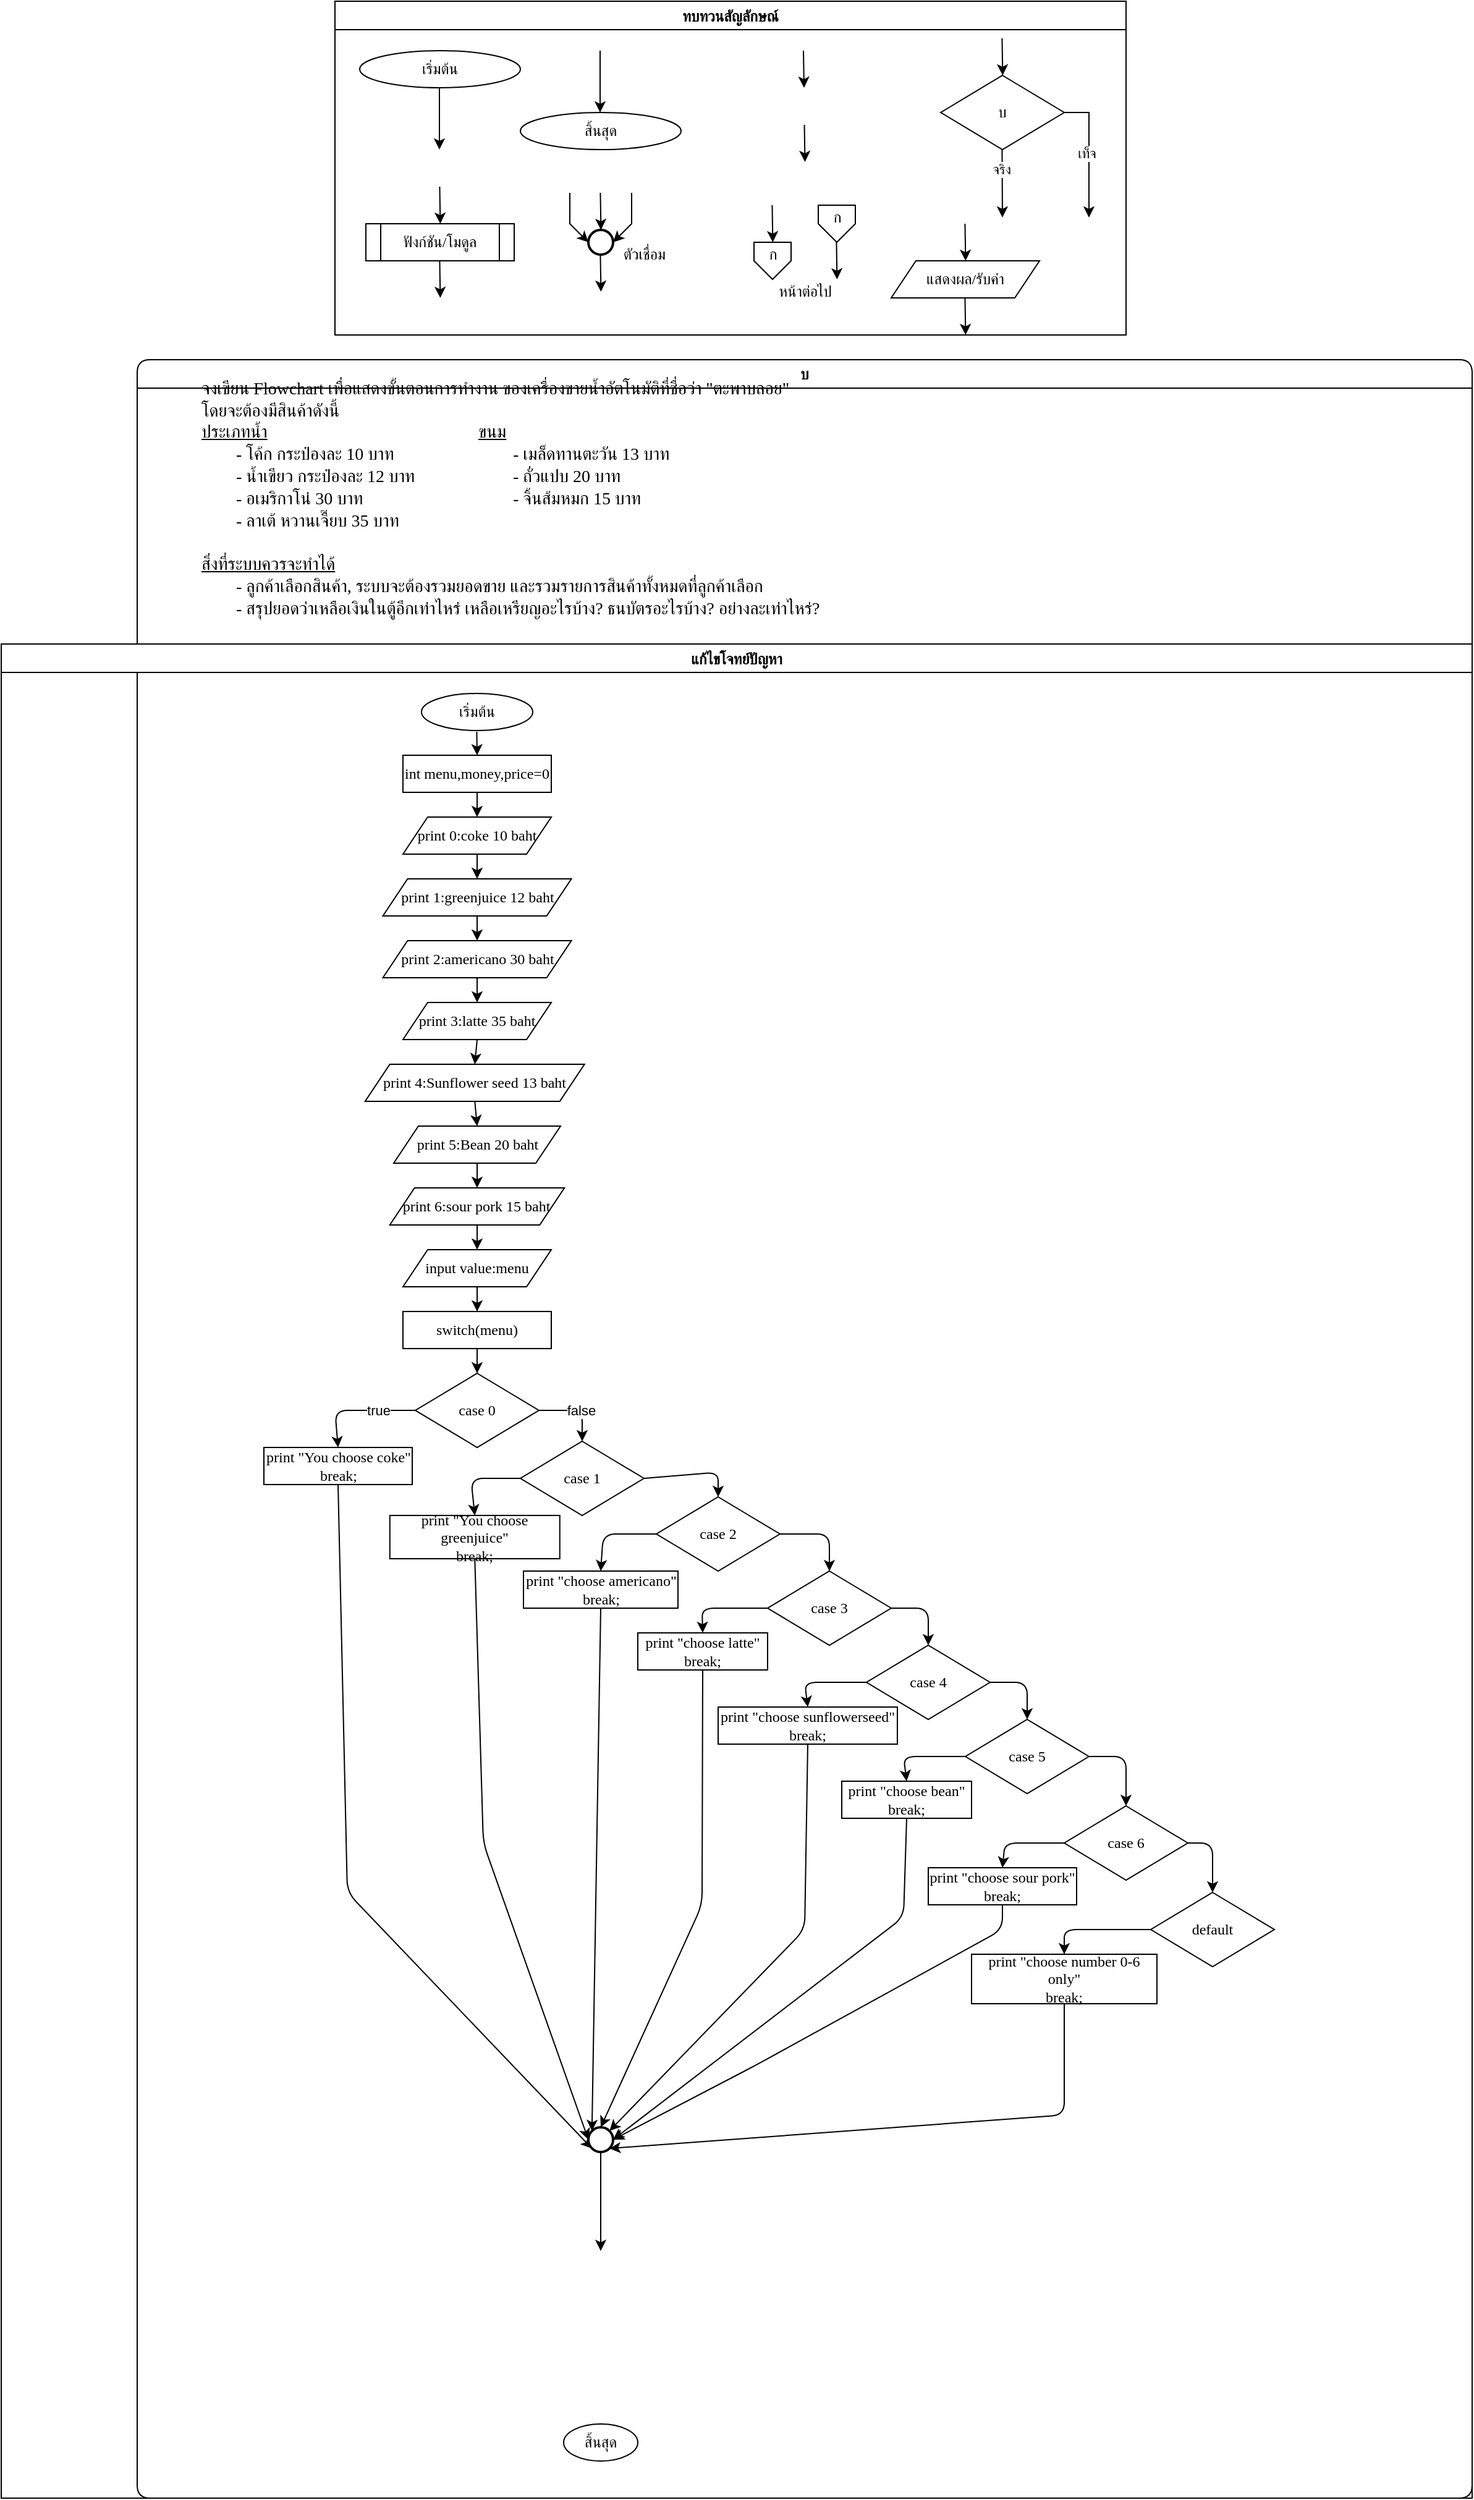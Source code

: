 <mxfile>
    <diagram id="QdZjKMF5qiKGtAdssvPj" name="Page-1">
        <mxGraphModel dx="3133" dy="1814" grid="1" gridSize="10" guides="1" tooltips="1" connect="1" arrows="1" fold="1" page="1" pageScale="1" pageWidth="850" pageHeight="1100" math="0" shadow="0">
            <root>
                <mxCell id="0"/>
                <mxCell id="1" parent="0"/>
                <mxCell id="165" value="ทบทวนสัญลักษณ์" style="swimlane;fontFamily=Sarabun;fontSource=https%3A%2F%2Ffonts.googleapis.com%2Fcss%3Ffamily%3DSarabun;" parent="1" vertex="1">
                    <mxGeometry x="-790" y="-620" width="640" height="270" as="geometry"/>
                </mxCell>
                <mxCell id="166" value="&lt;font data-font-src=&quot;https://fonts.googleapis.com/css?family=Sarabun&quot; face=&quot;Sarabun&quot;&gt;เริ่มต้น&lt;/font&gt;" style="ellipse;whiteSpace=wrap;html=1;" parent="165" vertex="1">
                    <mxGeometry x="20" y="40" width="130" height="30" as="geometry"/>
                </mxCell>
                <mxCell id="167" value="" style="endArrow=classic;html=1;rounded=0;" parent="165" edge="1">
                    <mxGeometry width="50" height="50" relative="1" as="geometry">
                        <mxPoint x="84.5" y="70" as="sourcePoint"/>
                        <mxPoint x="84.5" y="120" as="targetPoint"/>
                    </mxGeometry>
                </mxCell>
                <mxCell id="168" value="&lt;font face=&quot;Sarabun&quot;&gt;สิ้นสุด&lt;/font&gt;" style="ellipse;whiteSpace=wrap;html=1;" parent="165" vertex="1">
                    <mxGeometry x="150" y="90" width="130" height="30" as="geometry"/>
                </mxCell>
                <mxCell id="169" value="" style="endArrow=classic;html=1;rounded=0;" parent="165" edge="1">
                    <mxGeometry width="50" height="50" relative="1" as="geometry">
                        <mxPoint x="214.5" y="40" as="sourcePoint"/>
                        <mxPoint x="214.5" y="90" as="targetPoint"/>
                    </mxGeometry>
                </mxCell>
                <mxCell id="171" value="" style="endArrow=classic;html=1;rounded=0;" parent="165" edge="1">
                    <mxGeometry width="50" height="50" relative="1" as="geometry">
                        <mxPoint x="379" y="40" as="sourcePoint"/>
                        <mxPoint x="379.5" y="70" as="targetPoint"/>
                    </mxGeometry>
                </mxCell>
                <mxCell id="172" value="" style="endArrow=classic;html=1;rounded=0;" parent="165" edge="1">
                    <mxGeometry width="50" height="50" relative="1" as="geometry">
                        <mxPoint x="379.75" y="100" as="sourcePoint"/>
                        <mxPoint x="380.25" y="130" as="targetPoint"/>
                    </mxGeometry>
                </mxCell>
                <mxCell id="173" value="บ" style="rhombus;whiteSpace=wrap;html=1;fontFamily=Sarabun;fontSource=https%3A%2F%2Ffonts.googleapis.com%2Fcss%3Ffamily%3DSarabun;" parent="165" vertex="1">
                    <mxGeometry x="490" y="60" width="100" height="60" as="geometry"/>
                </mxCell>
                <mxCell id="174" value="" style="endArrow=classic;html=1;rounded=0;" parent="165" edge="1">
                    <mxGeometry width="50" height="50" relative="1" as="geometry">
                        <mxPoint x="539.71" y="30" as="sourcePoint"/>
                        <mxPoint x="540.21" y="60" as="targetPoint"/>
                    </mxGeometry>
                </mxCell>
                <mxCell id="175" value="" style="endArrow=classic;html=1;rounded=0;" parent="165" edge="1">
                    <mxGeometry width="50" height="50" relative="1" as="geometry">
                        <mxPoint x="539.71" y="120" as="sourcePoint"/>
                        <mxPoint x="540" y="175" as="targetPoint"/>
                    </mxGeometry>
                </mxCell>
                <mxCell id="176" value="จริง" style="edgeLabel;html=1;align=center;verticalAlign=middle;resizable=0;points=[];fontFamily=Sarabun;fontSource=https%3A%2F%2Ffonts.googleapis.com%2Fcss%3Ffamily%3DSarabun;" parent="175" vertex="1" connectable="0">
                    <mxGeometry x="-0.414" y="-1" relative="1" as="geometry">
                        <mxPoint as="offset"/>
                    </mxGeometry>
                </mxCell>
                <mxCell id="177" value="" style="endArrow=classic;html=1;rounded=0;exitX=1;exitY=0.5;exitDx=0;exitDy=0;" parent="165" source="173" edge="1">
                    <mxGeometry width="50" height="50" relative="1" as="geometry">
                        <mxPoint x="620" y="95" as="sourcePoint"/>
                        <mxPoint x="610" y="175" as="targetPoint"/>
                        <Array as="points">
                            <mxPoint x="610" y="90"/>
                        </Array>
                    </mxGeometry>
                </mxCell>
                <mxCell id="178" value="&lt;font data-font-src=&quot;https://fonts.googleapis.com/css?family=Sarabun&quot; face=&quot;Sarabun&quot;&gt;เท็จ&lt;/font&gt;" style="edgeLabel;html=1;align=center;verticalAlign=middle;resizable=0;points=[];" parent="177" vertex="1" connectable="0">
                    <mxGeometry x="-0.002" y="-2" relative="1" as="geometry">
                        <mxPoint as="offset"/>
                    </mxGeometry>
                </mxCell>
                <mxCell id="179" value="&lt;font data-font-src=&quot;https://fonts.googleapis.com/css?family=Sarabun&quot; face=&quot;Sarabun&quot;&gt;ฟังก์ชัน/โมดูล&lt;/font&gt;" style="shape=process;whiteSpace=wrap;html=1;backgroundOutline=1;" parent="165" vertex="1">
                    <mxGeometry x="25" y="180" width="120" height="30" as="geometry"/>
                </mxCell>
                <mxCell id="180" value="" style="endArrow=classic;html=1;rounded=0;" parent="165" edge="1">
                    <mxGeometry width="50" height="50" relative="1" as="geometry">
                        <mxPoint x="84.71" y="150" as="sourcePoint"/>
                        <mxPoint x="85.21" y="180" as="targetPoint"/>
                    </mxGeometry>
                </mxCell>
                <mxCell id="181" value="" style="endArrow=classic;html=1;rounded=0;" parent="165" edge="1">
                    <mxGeometry width="50" height="50" relative="1" as="geometry">
                        <mxPoint x="84.71" y="210" as="sourcePoint"/>
                        <mxPoint x="85.21" y="240" as="targetPoint"/>
                    </mxGeometry>
                </mxCell>
                <mxCell id="182" value="" style="strokeWidth=2;html=1;shape=mxgraph.flowchart.start_2;whiteSpace=wrap;" parent="165" vertex="1">
                    <mxGeometry x="205" y="185" width="20" height="20" as="geometry"/>
                </mxCell>
                <mxCell id="183" value="" style="endArrow=classic;html=1;rounded=0;" parent="165" edge="1">
                    <mxGeometry width="50" height="50" relative="1" as="geometry">
                        <mxPoint x="214.71" y="155" as="sourcePoint"/>
                        <mxPoint x="215.21" y="185" as="targetPoint"/>
                    </mxGeometry>
                </mxCell>
                <mxCell id="184" value="" style="endArrow=classic;html=1;rounded=0;entryX=0;entryY=0.5;entryDx=0;entryDy=0;entryPerimeter=0;" parent="165" target="182" edge="1">
                    <mxGeometry width="50" height="50" relative="1" as="geometry">
                        <mxPoint x="190.0" y="155" as="sourcePoint"/>
                        <mxPoint x="190.5" y="185" as="targetPoint"/>
                        <Array as="points">
                            <mxPoint x="190" y="180"/>
                        </Array>
                    </mxGeometry>
                </mxCell>
                <mxCell id="185" value="" style="endArrow=classic;html=1;rounded=0;entryX=1;entryY=0.5;entryDx=0;entryDy=0;entryPerimeter=0;" parent="165" target="182" edge="1">
                    <mxGeometry width="50" height="50" relative="1" as="geometry">
                        <mxPoint x="240.0" y="155" as="sourcePoint"/>
                        <mxPoint x="240.5" y="185" as="targetPoint"/>
                        <Array as="points">
                            <mxPoint x="240" y="180"/>
                        </Array>
                    </mxGeometry>
                </mxCell>
                <mxCell id="186" value="" style="endArrow=classic;html=1;rounded=0;" parent="165" edge="1">
                    <mxGeometry width="50" height="50" relative="1" as="geometry">
                        <mxPoint x="214.71" y="205" as="sourcePoint"/>
                        <mxPoint x="215.21" y="235" as="targetPoint"/>
                    </mxGeometry>
                </mxCell>
                <mxCell id="187" value="&lt;font data-font-src=&quot;https://fonts.googleapis.com/css?family=Sarabun&quot; face=&quot;Sarabun&quot;&gt;ตัวเชื่อม&lt;/font&gt;" style="text;html=1;align=center;verticalAlign=middle;resizable=0;points=[];autosize=1;strokeColor=none;fillColor=none;" parent="165" vertex="1">
                    <mxGeometry x="220" y="190" width="60" height="30" as="geometry"/>
                </mxCell>
                <mxCell id="188" value="" style="endArrow=classic;html=1;rounded=0;" parent="165" edge="1">
                    <mxGeometry width="50" height="50" relative="1" as="geometry">
                        <mxPoint x="353.71" y="165" as="sourcePoint"/>
                        <mxPoint x="354.21" y="195" as="targetPoint"/>
                    </mxGeometry>
                </mxCell>
                <mxCell id="189" value="" style="verticalLabelPosition=bottom;verticalAlign=top;html=1;shape=offPageConnector;rounded=0;size=0.5;" parent="165" vertex="1">
                    <mxGeometry x="339" y="195" width="30" height="30" as="geometry"/>
                </mxCell>
                <mxCell id="190" value="" style="endArrow=classic;html=1;rounded=0;" parent="165" edge="1">
                    <mxGeometry width="50" height="50" relative="1" as="geometry">
                        <mxPoint x="405.71" y="195" as="sourcePoint"/>
                        <mxPoint x="406.21" y="225" as="targetPoint"/>
                    </mxGeometry>
                </mxCell>
                <mxCell id="191" value="" style="verticalLabelPosition=bottom;verticalAlign=top;html=1;shape=offPageConnector;rounded=0;size=0.5;" parent="165" vertex="1">
                    <mxGeometry x="391" y="165" width="30" height="30" as="geometry"/>
                </mxCell>
                <mxCell id="192" value="หน้าต่อไป" style="text;html=1;align=center;verticalAlign=middle;resizable=0;points=[];autosize=1;strokeColor=none;fillColor=none;fontFamily=Sarabun;fontSource=https%3A%2F%2Ffonts.googleapis.com%2Fcss%3Ffamily%3DSarabun;" parent="165" vertex="1">
                    <mxGeometry x="345" y="220" width="70" height="30" as="geometry"/>
                </mxCell>
                <mxCell id="193" value="ก" style="text;html=1;align=center;verticalAlign=middle;resizable=0;points=[];autosize=1;strokeColor=none;fillColor=none;fontFamily=Sarabun;fontSource=https%3A%2F%2Ffonts.googleapis.com%2Fcss%3Ffamily%3DSarabun;" parent="165" vertex="1">
                    <mxGeometry x="339" y="190" width="30" height="30" as="geometry"/>
                </mxCell>
                <mxCell id="194" value="ก" style="text;html=1;align=center;verticalAlign=middle;resizable=0;points=[];autosize=1;strokeColor=none;fillColor=none;fontFamily=Sarabun;fontSource=https%3A%2F%2Ffonts.googleapis.com%2Fcss%3Ffamily%3DSarabun;" parent="165" vertex="1">
                    <mxGeometry x="391" y="160" width="30" height="30" as="geometry"/>
                </mxCell>
                <mxCell id="195" value="แสดงผล/รับค่า" style="shape=parallelogram;perimeter=parallelogramPerimeter;whiteSpace=wrap;html=1;fixedSize=1;fontFamily=Sarabun;fontSource=https%3A%2F%2Ffonts.googleapis.com%2Fcss%3Ffamily%3DSarabun;" parent="165" vertex="1">
                    <mxGeometry x="450" y="210" width="120" height="30" as="geometry"/>
                </mxCell>
                <mxCell id="196" value="" style="endArrow=classic;html=1;rounded=0;" parent="165" edge="1">
                    <mxGeometry width="50" height="50" relative="1" as="geometry">
                        <mxPoint x="509.71" y="180" as="sourcePoint"/>
                        <mxPoint x="510.21" y="210" as="targetPoint"/>
                    </mxGeometry>
                </mxCell>
                <mxCell id="197" value="" style="endArrow=classic;html=1;rounded=0;" parent="165" edge="1">
                    <mxGeometry width="50" height="50" relative="1" as="geometry">
                        <mxPoint x="509.71" y="240" as="sourcePoint"/>
                        <mxPoint x="510.21" y="270" as="targetPoint"/>
                    </mxGeometry>
                </mxCell>
                <mxCell id="201" value="บ" style="swimlane;whiteSpace=wrap;html=1;rounded=1;" parent="1" vertex="1">
                    <mxGeometry x="-950" y="-330" width="1080" height="1730" as="geometry"/>
                </mxCell>
                <mxCell id="202" value="&lt;font data-font-src=&quot;https://fonts.googleapis.com/css?family=Sarabun&quot; face=&quot;Sarabun&quot; style=&quot;font-size: 14px;&quot;&gt;จงเขียน Flowchart เพื่อแสดงขั้นตอนการทำงาน ของเครื่องขายน้ำอัตโนมัติที่ชื่อว่า &quot;ตะพาบลอย&quot;&lt;br&gt;โดยจะต้องมีสินค้าดังนี้&lt;br&gt;&lt;u&gt;ประเภทน้ำ&lt;span style=&quot;white-space: pre;&quot;&gt;&#x9;&lt;/span&gt;&lt;span style=&quot;white-space: pre;&quot;&gt;&#x9;&lt;/span&gt;&lt;span style=&quot;white-space: pre;&quot;&gt;&#x9;&lt;/span&gt;&lt;span style=&quot;white-space: pre;&quot;&gt;&#x9;&lt;/span&gt;&lt;span style=&quot;white-space: pre;&quot;&gt;&#x9;&lt;/span&gt;&lt;span style=&quot;white-space: pre;&quot;&gt;&#x9;&lt;span style=&quot;white-space: pre;&quot;&gt;&#x9;&lt;/span&gt;ข&lt;/span&gt;นม&lt;/u&gt;&lt;br&gt;&lt;span style=&quot;white-space: pre;&quot;&gt;&#x9;&lt;/span&gt;- โค้ก กระป๋องละ 10 บาท&lt;span style=&quot;white-space: pre;&quot;&gt;&#x9;&lt;/span&gt;&lt;span style=&quot;white-space: pre;&quot;&gt;&#x9;&lt;/span&gt;&lt;span style=&quot;white-space: pre;&quot;&gt;&#x9;&lt;/span&gt;&lt;span style=&quot;white-space: pre;&quot;&gt;&#x9;&lt;/span&gt;- เมล็ดทานตะวัน 13 บาท&lt;br&gt;&lt;span style=&quot;white-space: pre;&quot;&gt;&#x9;&lt;/span&gt;- น้ำเขียว กระป๋องละ 12 บาท&lt;span style=&quot;white-space: pre;&quot;&gt;&#x9;&lt;/span&gt;&lt;span style=&quot;white-space: pre;&quot;&gt;&#x9;&lt;/span&gt;&lt;span style=&quot;white-space: pre;&quot;&gt;&#x9;&lt;/span&gt;- ถั่วแปบ 20 บาท&lt;br&gt;&lt;span style=&quot;white-space: pre;&quot;&gt;&#x9;&lt;/span&gt;- อเมริกาโน่ 30 บาท&lt;span style=&quot;white-space: pre;&quot;&gt;&#x9;&lt;/span&gt;&lt;span style=&quot;white-space: pre;&quot;&gt;&#x9;&lt;/span&gt;&lt;span style=&quot;white-space: pre;&quot;&gt;&#x9;&lt;/span&gt;&lt;span style=&quot;white-space: pre;&quot;&gt;&#x9;&lt;/span&gt;&lt;span style=&quot;white-space: pre;&quot;&gt;&#x9;&lt;/span&gt;- จิ้นส้มหมก 15 บาท&lt;br&gt;&lt;span style=&quot;white-space: pre;&quot;&gt;&#x9;&lt;/span&gt;- ลาเต้ หวานเจี๊ยบ 35 บาท&lt;span style=&quot;white-space: pre;&quot;&gt;&#x9;&lt;/span&gt;&lt;br&gt;&lt;br&gt;&lt;u&gt;สิ่งที่ระบบควรจะทำได้&lt;/u&gt;&lt;br&gt;&lt;span style=&quot;white-space: pre;&quot;&gt;&#x9;&lt;/span&gt;- ลูกค้าเลือกสินค้า, ระบบจะต้องรวมยอดขาย และรวมรายการสินค้าทั้งหมดที่ลูกค้าเลือก&lt;br&gt;&lt;span style=&quot;white-space: pre;&quot;&gt;&#x9;&lt;/span&gt;- สรุปยอดว่าเหลือเงินในตู้อีกเท่าไหร่ เหลือเหรียญอะไรบ้าง? ธนบัตรอะไรบ้าง? อย่างละเท่าไหร่?&lt;br&gt;&lt;br&gt;&lt;br&gt;&lt;/font&gt;" style="text;html=1;align=left;verticalAlign=middle;resizable=0;points=[];autosize=1;strokeColor=none;fillColor=none;fontSize=14;" parent="201" vertex="1">
                    <mxGeometry x="50" y="10" width="580" height="240" as="geometry"/>
                </mxCell>
                <mxCell id="198" value="แก้ไขโจทย์ปัญหา" style="swimlane;fontFamily=Sarabun;fontSource=https%3A%2F%2Ffonts.googleapis.com%2Fcss%3Ffamily%3DSarabun;" parent="201" vertex="1">
                    <mxGeometry x="-110" y="230" width="1190" height="1500" as="geometry"/>
                </mxCell>
                <mxCell id="200" value="&lt;font face=&quot;Sarabun&quot;&gt;สิ้นสุด&lt;/font&gt;" style="ellipse;whiteSpace=wrap;html=1;" parent="198" vertex="1">
                    <mxGeometry x="455" y="1440" width="60" height="30" as="geometry"/>
                </mxCell>
                <mxCell id="405" style="edgeStyle=none;html=1;exitX=0.5;exitY=1;exitDx=0;exitDy=0;entryX=0.5;entryY=0;entryDx=0;entryDy=0;" edge="1" parent="198" source="170" target="406">
                    <mxGeometry relative="1" as="geometry">
                        <mxPoint x="385" y="150" as="targetPoint"/>
                    </mxGeometry>
                </mxCell>
                <mxCell id="170" value="int menu,money,price=0" style="rounded=0;whiteSpace=wrap;html=1;fontFamily=Sarabun;fontSource=https%3A%2F%2Ffonts.googleapis.com%2Fcss%3Ffamily%3DSarabun;" parent="198" vertex="1">
                    <mxGeometry x="325" y="90" width="120" height="30" as="geometry"/>
                </mxCell>
                <mxCell id="408" style="edgeStyle=none;html=1;exitX=0.5;exitY=1;exitDx=0;exitDy=0;entryX=0.5;entryY=0;entryDx=0;entryDy=0;" edge="1" parent="198" source="406" target="407">
                    <mxGeometry relative="1" as="geometry"/>
                </mxCell>
                <mxCell id="406" value="print 0:coke 10 baht" style="shape=parallelogram;perimeter=parallelogramPerimeter;whiteSpace=wrap;html=1;fixedSize=1;fontFamily=Sarabun;fontSource=https%3A%2F%2Ffonts.googleapis.com%2Fcss%3Ffamily%3DSarabun;" vertex="1" parent="198">
                    <mxGeometry x="325" y="140" width="120" height="30" as="geometry"/>
                </mxCell>
                <mxCell id="410" style="edgeStyle=none;html=1;exitX=0.5;exitY=1;exitDx=0;exitDy=0;entryX=0.5;entryY=0;entryDx=0;entryDy=0;" edge="1" parent="198" source="407" target="409">
                    <mxGeometry relative="1" as="geometry"/>
                </mxCell>
                <mxCell id="407" value="print 1:greenjuice 12 baht" style="shape=parallelogram;perimeter=parallelogramPerimeter;whiteSpace=wrap;html=1;fixedSize=1;fontFamily=Sarabun;fontSource=https%3A%2F%2Ffonts.googleapis.com%2Fcss%3Ffamily%3DSarabun;" vertex="1" parent="198">
                    <mxGeometry x="308.75" y="190" width="152.5" height="30" as="geometry"/>
                </mxCell>
                <mxCell id="412" style="edgeStyle=none;html=1;exitX=0.5;exitY=1;exitDx=0;exitDy=0;entryX=0.5;entryY=0;entryDx=0;entryDy=0;" edge="1" parent="198" source="409" target="411">
                    <mxGeometry relative="1" as="geometry"/>
                </mxCell>
                <mxCell id="409" value="print 2:americano 30 baht" style="shape=parallelogram;perimeter=parallelogramPerimeter;whiteSpace=wrap;html=1;fixedSize=1;fontFamily=Sarabun;fontSource=https%3A%2F%2Ffonts.googleapis.com%2Fcss%3Ffamily%3DSarabun;" vertex="1" parent="198">
                    <mxGeometry x="308.76" y="240" width="152.5" height="30" as="geometry"/>
                </mxCell>
                <mxCell id="199" value="&lt;font data-font-src=&quot;https://fonts.googleapis.com/css?family=Sarabun&quot; face=&quot;Sarabun&quot;&gt;เริ่มต้น&lt;/font&gt;" style="ellipse;whiteSpace=wrap;html=1;" parent="198" vertex="1">
                    <mxGeometry x="340" y="40" width="90" height="30" as="geometry"/>
                </mxCell>
                <mxCell id="204" value="" style="endArrow=classic;html=1;rounded=0;entryX=0.5;entryY=0;entryDx=0;entryDy=0;" parent="198" edge="1" target="170">
                    <mxGeometry width="50" height="50" relative="1" as="geometry">
                        <mxPoint x="384.71" y="71" as="sourcePoint"/>
                        <mxPoint x="385.21" y="101" as="targetPoint"/>
                    </mxGeometry>
                </mxCell>
                <mxCell id="414" style="edgeStyle=none;html=1;exitX=0.5;exitY=1;exitDx=0;exitDy=0;entryX=0.5;entryY=0;entryDx=0;entryDy=0;" edge="1" parent="198" source="411" target="413">
                    <mxGeometry relative="1" as="geometry"/>
                </mxCell>
                <mxCell id="411" value="print 3:latte 35 baht" style="shape=parallelogram;perimeter=parallelogramPerimeter;whiteSpace=wrap;html=1;fixedSize=1;fontFamily=Sarabun;fontSource=https%3A%2F%2Ffonts.googleapis.com%2Fcss%3Ffamily%3DSarabun;" vertex="1" parent="198">
                    <mxGeometry x="325" y="290" width="120" height="30" as="geometry"/>
                </mxCell>
                <mxCell id="416" style="edgeStyle=none;html=1;exitX=0.5;exitY=1;exitDx=0;exitDy=0;entryX=0.5;entryY=0;entryDx=0;entryDy=0;" edge="1" parent="198" source="413" target="415">
                    <mxGeometry relative="1" as="geometry"/>
                </mxCell>
                <mxCell id="413" value="print 4:Sunflower seed 13 baht" style="shape=parallelogram;perimeter=parallelogramPerimeter;whiteSpace=wrap;html=1;fixedSize=1;fontFamily=Sarabun;fontSource=https%3A%2F%2Ffonts.googleapis.com%2Fcss%3Ffamily%3DSarabun;" vertex="1" parent="198">
                    <mxGeometry x="294.38" y="340" width="177.5" height="30" as="geometry"/>
                </mxCell>
                <mxCell id="418" style="edgeStyle=none;html=1;exitX=0.5;exitY=1;exitDx=0;exitDy=0;entryX=0.5;entryY=0;entryDx=0;entryDy=0;" edge="1" parent="198" source="415" target="417">
                    <mxGeometry relative="1" as="geometry"/>
                </mxCell>
                <mxCell id="415" value="print 5:Bean 20 baht" style="shape=parallelogram;perimeter=parallelogramPerimeter;whiteSpace=wrap;html=1;fixedSize=1;fontFamily=Sarabun;fontSource=https%3A%2F%2Ffonts.googleapis.com%2Fcss%3Ffamily%3DSarabun;" vertex="1" parent="198">
                    <mxGeometry x="317.5" y="390" width="135" height="30" as="geometry"/>
                </mxCell>
                <mxCell id="420" style="edgeStyle=none;html=1;exitX=0.5;exitY=1;exitDx=0;exitDy=0;entryX=0.5;entryY=0;entryDx=0;entryDy=0;" edge="1" parent="198" source="417" target="425">
                    <mxGeometry relative="1" as="geometry">
                        <mxPoint x="400" y="490" as="targetPoint"/>
                    </mxGeometry>
                </mxCell>
                <mxCell id="417" value="print 6:sour pork 15 baht" style="shape=parallelogram;perimeter=parallelogramPerimeter;whiteSpace=wrap;html=1;fixedSize=1;fontFamily=Sarabun;fontSource=https%3A%2F%2Ffonts.googleapis.com%2Fcss%3Ffamily%3DSarabun;" vertex="1" parent="198">
                    <mxGeometry x="314.38" y="440" width="141.25" height="30" as="geometry"/>
                </mxCell>
                <mxCell id="422" style="edgeStyle=none;html=1;exitX=0.5;exitY=1;exitDx=0;exitDy=0;entryX=0.5;entryY=0;entryDx=0;entryDy=0;" edge="1" parent="198" source="419" target="421">
                    <mxGeometry relative="1" as="geometry"/>
                </mxCell>
                <mxCell id="419" value="switch(menu)" style="rounded=0;whiteSpace=wrap;html=1;fontFamily=Sarabun;fontSource=https%3A%2F%2Ffonts.googleapis.com%2Fcss%3Ffamily%3DSarabun;" vertex="1" parent="198">
                    <mxGeometry x="325" y="540" width="120" height="30" as="geometry"/>
                </mxCell>
                <mxCell id="423" style="edgeStyle=none;html=1;exitX=0;exitY=0.5;exitDx=0;exitDy=0;entryX=0.5;entryY=0;entryDx=0;entryDy=0;" edge="1" parent="198" source="421" target="431">
                    <mxGeometry relative="1" as="geometry">
                        <mxPoint x="220" y="660" as="targetPoint"/>
                        <Array as="points">
                            <mxPoint x="270" y="620"/>
                        </Array>
                    </mxGeometry>
                </mxCell>
                <mxCell id="424" value="true" style="edgeLabel;html=1;align=center;verticalAlign=middle;resizable=0;points=[];" vertex="1" connectable="0" parent="423">
                    <mxGeometry x="-0.36" relative="1" as="geometry">
                        <mxPoint as="offset"/>
                    </mxGeometry>
                </mxCell>
                <mxCell id="432" style="edgeStyle=none;html=1;exitX=1;exitY=0.5;exitDx=0;exitDy=0;entryX=0.5;entryY=0;entryDx=0;entryDy=0;" edge="1" parent="198" source="421" target="433">
                    <mxGeometry relative="1" as="geometry">
                        <mxPoint x="510" y="650" as="targetPoint"/>
                        <Array as="points">
                            <mxPoint x="470" y="620"/>
                        </Array>
                    </mxGeometry>
                </mxCell>
                <mxCell id="434" value="false" style="edgeLabel;html=1;align=center;verticalAlign=middle;resizable=0;points=[];" vertex="1" connectable="0" parent="432">
                    <mxGeometry x="0.13" relative="1" as="geometry">
                        <mxPoint as="offset"/>
                    </mxGeometry>
                </mxCell>
                <mxCell id="421" value="case 0" style="rhombus;whiteSpace=wrap;html=1;fontFamily=Sarabun;fontSource=https%3A%2F%2Ffonts.googleapis.com%2Fcss%3Ffamily%3DSarabun;" vertex="1" parent="198">
                    <mxGeometry x="335" y="590" width="100" height="60" as="geometry"/>
                </mxCell>
                <mxCell id="426" style="edgeStyle=none;html=1;exitX=0.5;exitY=1;exitDx=0;exitDy=0;entryX=0.5;entryY=0;entryDx=0;entryDy=0;" edge="1" parent="198" source="425" target="419">
                    <mxGeometry relative="1" as="geometry"/>
                </mxCell>
                <mxCell id="425" value="input value:menu" style="shape=parallelogram;perimeter=parallelogramPerimeter;whiteSpace=wrap;html=1;fixedSize=1;fontFamily=Sarabun;fontSource=https%3A%2F%2Ffonts.googleapis.com%2Fcss%3Ffamily%3DSarabun;" vertex="1" parent="198">
                    <mxGeometry x="325.01" y="490" width="120" height="30" as="geometry"/>
                </mxCell>
                <mxCell id="435" style="edgeStyle=none;html=1;exitX=0.5;exitY=1;exitDx=0;exitDy=0;entryX=0.145;entryY=0.855;entryDx=0;entryDy=0;entryPerimeter=0;" edge="1" parent="198" source="431" target="464">
                    <mxGeometry relative="1" as="geometry">
                        <mxPoint x="273" y="760" as="targetPoint"/>
                        <Array as="points">
                            <mxPoint x="280" y="1010"/>
                        </Array>
                    </mxGeometry>
                </mxCell>
                <mxCell id="431" value="print &quot;You choose coke&quot;&lt;div&gt;break;&lt;/div&gt;" style="rounded=0;whiteSpace=wrap;html=1;fontFamily=Sarabun;fontSource=https%3A%2F%2Ffonts.googleapis.com%2Fcss%3Ffamily%3DSarabun;" vertex="1" parent="198">
                    <mxGeometry x="212.5" y="650" width="120" height="30" as="geometry"/>
                </mxCell>
                <mxCell id="438" style="edgeStyle=none;html=1;exitX=0;exitY=0.5;exitDx=0;exitDy=0;entryX=0.5;entryY=0;entryDx=0;entryDy=0;" edge="1" parent="198" source="433" target="437">
                    <mxGeometry relative="1" as="geometry">
                        <mxPoint x="380" y="680" as="targetPoint"/>
                        <Array as="points">
                            <mxPoint x="380" y="675"/>
                        </Array>
                    </mxGeometry>
                </mxCell>
                <mxCell id="440" style="edgeStyle=none;html=1;exitX=1;exitY=0.5;exitDx=0;exitDy=0;entryX=0.5;entryY=0;entryDx=0;entryDy=0;" edge="1" parent="198" source="433" target="439">
                    <mxGeometry relative="1" as="geometry">
                        <Array as="points">
                            <mxPoint x="580" y="670"/>
                        </Array>
                    </mxGeometry>
                </mxCell>
                <mxCell id="433" value="case 1" style="rhombus;whiteSpace=wrap;html=1;fontFamily=Sarabun;fontSource=https%3A%2F%2Ffonts.googleapis.com%2Fcss%3Ffamily%3DSarabun;" vertex="1" parent="198">
                    <mxGeometry x="420" y="645" width="100" height="60" as="geometry"/>
                </mxCell>
                <mxCell id="437" value="print &quot;You choose greenjuice&quot;&lt;div&gt;break;&lt;/div&gt;" style="rounded=0;whiteSpace=wrap;html=1;fontFamily=Sarabun;fontSource=https%3A%2F%2Ffonts.googleapis.com%2Fcss%3Ffamily%3DSarabun;" vertex="1" parent="198">
                    <mxGeometry x="314.38" y="705" width="137.5" height="35" as="geometry"/>
                </mxCell>
                <mxCell id="442" style="edgeStyle=none;html=1;exitX=0;exitY=0.5;exitDx=0;exitDy=0;entryX=0.5;entryY=0;entryDx=0;entryDy=0;" edge="1" parent="198" source="439" target="441">
                    <mxGeometry relative="1" as="geometry">
                        <Array as="points">
                            <mxPoint x="487" y="720"/>
                        </Array>
                    </mxGeometry>
                </mxCell>
                <mxCell id="444" style="edgeStyle=none;html=1;exitX=1;exitY=0.5;exitDx=0;exitDy=0;entryX=0.5;entryY=0;entryDx=0;entryDy=0;" edge="1" parent="198" source="439" target="443">
                    <mxGeometry relative="1" as="geometry">
                        <Array as="points">
                            <mxPoint x="670" y="720"/>
                        </Array>
                    </mxGeometry>
                </mxCell>
                <mxCell id="439" value="case 2" style="rhombus;whiteSpace=wrap;html=1;fontFamily=Sarabun;fontSource=https%3A%2F%2Ffonts.googleapis.com%2Fcss%3Ffamily%3DSarabun;" vertex="1" parent="198">
                    <mxGeometry x="530" y="690" width="100" height="60" as="geometry"/>
                </mxCell>
                <mxCell id="441" value="print &quot;choose americano&quot;&lt;div&gt;break;&lt;/div&gt;" style="rounded=0;whiteSpace=wrap;html=1;fontFamily=Sarabun;fontSource=https%3A%2F%2Ffonts.googleapis.com%2Fcss%3Ffamily%3DSarabun;" vertex="1" parent="198">
                    <mxGeometry x="422.5" y="750" width="125" height="30" as="geometry"/>
                </mxCell>
                <mxCell id="446" style="edgeStyle=none;html=1;exitX=1;exitY=0.5;exitDx=0;exitDy=0;entryX=0.5;entryY=0;entryDx=0;entryDy=0;" edge="1" parent="198" source="443" target="445">
                    <mxGeometry relative="1" as="geometry">
                        <Array as="points">
                            <mxPoint x="750" y="780"/>
                        </Array>
                    </mxGeometry>
                </mxCell>
                <mxCell id="452" style="edgeStyle=none;html=1;exitX=0;exitY=0.5;exitDx=0;exitDy=0;entryX=0.5;entryY=0;entryDx=0;entryDy=0;" edge="1" parent="198" source="443" target="451">
                    <mxGeometry relative="1" as="geometry">
                        <Array as="points">
                            <mxPoint x="567" y="780"/>
                        </Array>
                    </mxGeometry>
                </mxCell>
                <mxCell id="443" value="case 3" style="rhombus;whiteSpace=wrap;html=1;fontFamily=Sarabun;fontSource=https%3A%2F%2Ffonts.googleapis.com%2Fcss%3Ffamily%3DSarabun;" vertex="1" parent="198">
                    <mxGeometry x="620" y="750" width="100" height="60" as="geometry"/>
                </mxCell>
                <mxCell id="448" style="edgeStyle=none;html=1;exitX=1;exitY=0.5;exitDx=0;exitDy=0;entryX=0.5;entryY=0;entryDx=0;entryDy=0;" edge="1" parent="198" source="445" target="447">
                    <mxGeometry relative="1" as="geometry">
                        <Array as="points">
                            <mxPoint x="830" y="840"/>
                        </Array>
                    </mxGeometry>
                </mxCell>
                <mxCell id="454" style="edgeStyle=none;html=1;exitX=0;exitY=0.5;exitDx=0;exitDy=0;entryX=0.5;entryY=0;entryDx=0;entryDy=0;" edge="1" parent="198" source="445" target="453">
                    <mxGeometry relative="1" as="geometry">
                        <Array as="points">
                            <mxPoint x="650" y="840"/>
                        </Array>
                    </mxGeometry>
                </mxCell>
                <mxCell id="445" value="case 4" style="rhombus;whiteSpace=wrap;html=1;fontFamily=Sarabun;fontSource=https%3A%2F%2Ffonts.googleapis.com%2Fcss%3Ffamily%3DSarabun;" vertex="1" parent="198">
                    <mxGeometry x="700" y="810" width="100" height="60" as="geometry"/>
                </mxCell>
                <mxCell id="450" style="edgeStyle=none;html=1;exitX=1;exitY=0.5;exitDx=0;exitDy=0;entryX=0.5;entryY=0;entryDx=0;entryDy=0;" edge="1" parent="198" source="447" target="449">
                    <mxGeometry relative="1" as="geometry">
                        <Array as="points">
                            <mxPoint x="910" y="900"/>
                        </Array>
                    </mxGeometry>
                </mxCell>
                <mxCell id="456" style="edgeStyle=none;html=1;exitX=0;exitY=0.5;exitDx=0;exitDy=0;entryX=0.5;entryY=0;entryDx=0;entryDy=0;" edge="1" parent="198" source="447" target="455">
                    <mxGeometry relative="1" as="geometry">
                        <Array as="points">
                            <mxPoint x="730" y="900"/>
                        </Array>
                    </mxGeometry>
                </mxCell>
                <mxCell id="447" value="case 5" style="rhombus;whiteSpace=wrap;html=1;fontFamily=Sarabun;fontSource=https%3A%2F%2Ffonts.googleapis.com%2Fcss%3Ffamily%3DSarabun;" vertex="1" parent="198">
                    <mxGeometry x="780" y="870" width="100" height="60" as="geometry"/>
                </mxCell>
                <mxCell id="458" style="edgeStyle=none;html=1;exitX=0;exitY=0.5;exitDx=0;exitDy=0;entryX=0.5;entryY=0;entryDx=0;entryDy=0;" edge="1" parent="198" source="449" target="457">
                    <mxGeometry relative="1" as="geometry">
                        <Array as="points">
                            <mxPoint x="812" y="970"/>
                        </Array>
                    </mxGeometry>
                </mxCell>
                <mxCell id="460" style="edgeStyle=none;html=1;exitX=1;exitY=0.5;exitDx=0;exitDy=0;entryX=0.5;entryY=0;entryDx=0;entryDy=0;" edge="1" parent="198" source="449" target="459">
                    <mxGeometry relative="1" as="geometry">
                        <Array as="points">
                            <mxPoint x="980" y="970"/>
                        </Array>
                    </mxGeometry>
                </mxCell>
                <mxCell id="449" value="case 6" style="rhombus;whiteSpace=wrap;html=1;fontFamily=Sarabun;fontSource=https%3A%2F%2Ffonts.googleapis.com%2Fcss%3Ffamily%3DSarabun;" vertex="1" parent="198">
                    <mxGeometry x="860" y="940" width="100" height="60" as="geometry"/>
                </mxCell>
                <mxCell id="451" value="print &quot;choose latte&quot;&lt;div&gt;break;&lt;/div&gt;" style="rounded=0;whiteSpace=wrap;html=1;fontFamily=Sarabun;fontSource=https%3A%2F%2Ffonts.googleapis.com%2Fcss%3Ffamily%3DSarabun;" vertex="1" parent="198">
                    <mxGeometry x="515" y="800" width="105" height="30" as="geometry"/>
                </mxCell>
                <mxCell id="453" value="print &quot;choose sunflowerseed&quot;&lt;div&gt;break;&lt;/div&gt;" style="rounded=0;whiteSpace=wrap;html=1;fontFamily=Sarabun;fontSource=https%3A%2F%2Ffonts.googleapis.com%2Fcss%3Ffamily%3DSarabun;" vertex="1" parent="198">
                    <mxGeometry x="580" y="860" width="145" height="30" as="geometry"/>
                </mxCell>
                <mxCell id="455" value="print &quot;choose bean&quot;&lt;div&gt;break;&lt;/div&gt;" style="rounded=0;whiteSpace=wrap;html=1;fontFamily=Sarabun;fontSource=https%3A%2F%2Ffonts.googleapis.com%2Fcss%3Ffamily%3DSarabun;" vertex="1" parent="198">
                    <mxGeometry x="680" y="920" width="105" height="30" as="geometry"/>
                </mxCell>
                <mxCell id="457" value="print &quot;choose sour pork&quot;&lt;div&gt;break;&lt;/div&gt;" style="rounded=0;whiteSpace=wrap;html=1;fontFamily=Sarabun;fontSource=https%3A%2F%2Ffonts.googleapis.com%2Fcss%3Ffamily%3DSarabun;" vertex="1" parent="198">
                    <mxGeometry x="750" y="990" width="120" height="30" as="geometry"/>
                </mxCell>
                <mxCell id="462" style="edgeStyle=none;html=1;exitX=0;exitY=0.5;exitDx=0;exitDy=0;entryX=0.5;entryY=0;entryDx=0;entryDy=0;" edge="1" parent="198" source="459" target="463">
                    <mxGeometry relative="1" as="geometry">
                        <mxPoint x="890.0" y="1039.529" as="targetPoint"/>
                        <Array as="points">
                            <mxPoint x="860" y="1040"/>
                        </Array>
                    </mxGeometry>
                </mxCell>
                <mxCell id="459" value="default" style="rhombus;whiteSpace=wrap;html=1;fontFamily=Sarabun;fontSource=https%3A%2F%2Ffonts.googleapis.com%2Fcss%3Ffamily%3DSarabun;" vertex="1" parent="198">
                    <mxGeometry x="930" y="1010" width="100" height="60" as="geometry"/>
                </mxCell>
                <mxCell id="465" style="edgeStyle=none;html=1;exitX=0.5;exitY=1;exitDx=0;exitDy=0;entryX=0.855;entryY=0.855;entryDx=0;entryDy=0;entryPerimeter=0;" edge="1" parent="198" source="463" target="464">
                    <mxGeometry relative="1" as="geometry">
                        <mxPoint x="859.941" y="1200" as="targetPoint"/>
                        <Array as="points">
                            <mxPoint x="860" y="1190"/>
                        </Array>
                    </mxGeometry>
                </mxCell>
                <mxCell id="463" value="print &quot;choose number 0-6 only&quot;&lt;div&gt;break;&lt;/div&gt;" style="rounded=0;whiteSpace=wrap;html=1;fontFamily=Sarabun;fontSource=https%3A%2F%2Ffonts.googleapis.com%2Fcss%3Ffamily%3DSarabun;" vertex="1" parent="198">
                    <mxGeometry x="785" y="1060" width="150" height="40" as="geometry"/>
                </mxCell>
                <mxCell id="472" style="edgeStyle=none;html=1;exitX=0.5;exitY=1;exitDx=0;exitDy=0;exitPerimeter=0;" edge="1" parent="198" source="464">
                    <mxGeometry relative="1" as="geometry">
                        <mxPoint x="485" y="1300" as="targetPoint"/>
                    </mxGeometry>
                </mxCell>
                <mxCell id="464" value="" style="strokeWidth=2;html=1;shape=mxgraph.flowchart.start_2;whiteSpace=wrap;" vertex="1" parent="198">
                    <mxGeometry x="475" y="1200" width="20" height="20" as="geometry"/>
                </mxCell>
                <mxCell id="466" style="edgeStyle=none;html=1;exitX=0.5;exitY=1;exitDx=0;exitDy=0;entryX=1;entryY=0.5;entryDx=0;entryDy=0;entryPerimeter=0;" edge="1" parent="198" source="457" target="464">
                    <mxGeometry relative="1" as="geometry">
                        <mxPoint x="550" y="1210" as="targetPoint"/>
                        <Array as="points">
                            <mxPoint x="810" y="1040"/>
                            <mxPoint x="610" y="1150"/>
                        </Array>
                    </mxGeometry>
                </mxCell>
                <mxCell id="467" style="edgeStyle=none;html=1;exitX=0.5;exitY=1;exitDx=0;exitDy=0;entryX=1;entryY=0.5;entryDx=0;entryDy=0;entryPerimeter=0;" edge="1" parent="198" source="455" target="464">
                    <mxGeometry relative="1" as="geometry">
                        <Array as="points">
                            <mxPoint x="730" y="1030"/>
                        </Array>
                    </mxGeometry>
                </mxCell>
                <mxCell id="468" style="edgeStyle=none;html=1;exitX=0.5;exitY=1;exitDx=0;exitDy=0;entryX=0.855;entryY=0.145;entryDx=0;entryDy=0;entryPerimeter=0;" edge="1" parent="198" source="453" target="464">
                    <mxGeometry relative="1" as="geometry">
                        <Array as="points">
                            <mxPoint x="650" y="1040"/>
                        </Array>
                    </mxGeometry>
                </mxCell>
                <mxCell id="469" style="edgeStyle=none;html=1;exitX=0.5;exitY=1;exitDx=0;exitDy=0;entryX=0.5;entryY=0;entryDx=0;entryDy=0;entryPerimeter=0;" edge="1" parent="198" source="451" target="464">
                    <mxGeometry relative="1" as="geometry">
                        <Array as="points">
                            <mxPoint x="567" y="1020"/>
                        </Array>
                    </mxGeometry>
                </mxCell>
                <mxCell id="470" style="edgeStyle=none;html=1;exitX=0.5;exitY=1;exitDx=0;exitDy=0;entryX=0.145;entryY=0.145;entryDx=0;entryDy=0;entryPerimeter=0;" edge="1" parent="198" source="441" target="464">
                    <mxGeometry relative="1" as="geometry"/>
                </mxCell>
                <mxCell id="471" style="edgeStyle=none;html=1;exitX=0.5;exitY=1;exitDx=0;exitDy=0;entryX=0;entryY=0.5;entryDx=0;entryDy=0;entryPerimeter=0;" edge="1" parent="198" source="437" target="464">
                    <mxGeometry relative="1" as="geometry">
                        <Array as="points">
                            <mxPoint x="390" y="970"/>
                        </Array>
                    </mxGeometry>
                </mxCell>
            </root>
        </mxGraphModel>
    </diagram>
</mxfile>